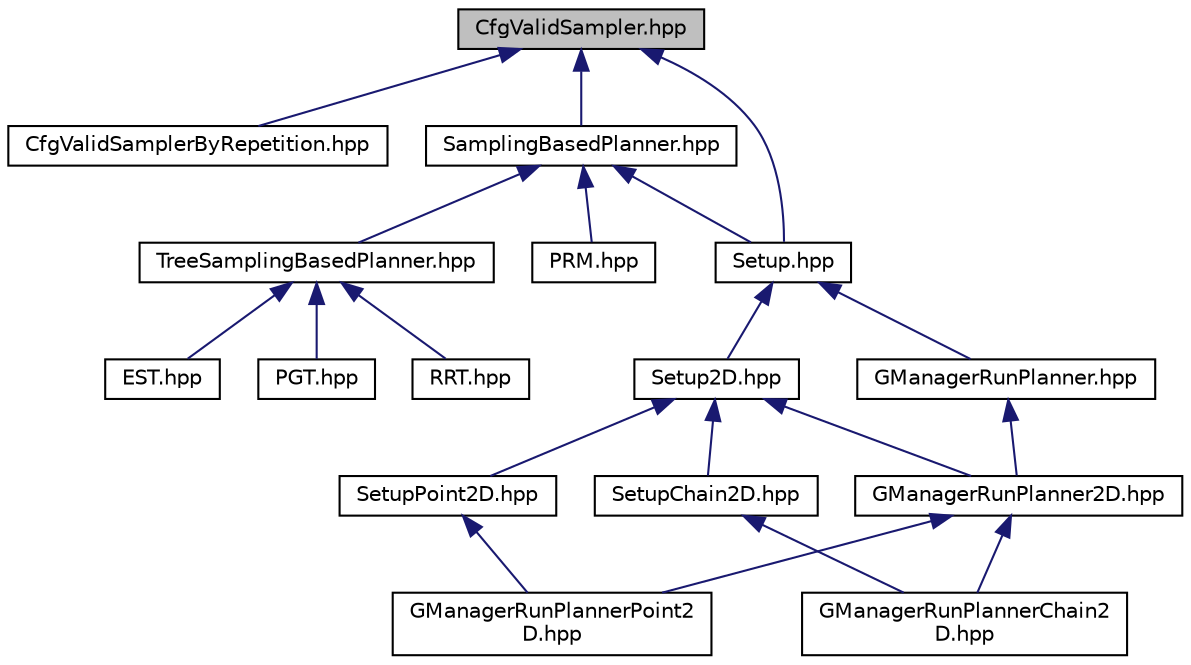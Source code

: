 digraph "CfgValidSampler.hpp"
{
  bgcolor="transparent";
  edge [fontname="Helvetica",fontsize="10",labelfontname="Helvetica",labelfontsize="10"];
  node [fontname="Helvetica",fontsize="10",shape=record];
  Node1 [label="CfgValidSampler.hpp",height=0.2,width=0.4,color="black", fillcolor="grey75", style="filled", fontcolor="black"];
  Node1 -> Node2 [dir="back",color="midnightblue",fontsize="10",style="solid",fontname="Helvetica"];
  Node2 [label="CfgValidSamplerByRepetition.hpp",height=0.2,width=0.4,color="black",URL="$CfgValidSamplerByRepetition_8hpp.html"];
  Node1 -> Node3 [dir="back",color="midnightblue",fontsize="10",style="solid",fontname="Helvetica"];
  Node3 [label="SamplingBasedPlanner.hpp",height=0.2,width=0.4,color="black",URL="$SamplingBasedPlanner_8hpp.html"];
  Node3 -> Node4 [dir="back",color="midnightblue",fontsize="10",style="solid",fontname="Helvetica"];
  Node4 [label="PRM.hpp",height=0.2,width=0.4,color="black",URL="$PRM_8hpp.html"];
  Node3 -> Node5 [dir="back",color="midnightblue",fontsize="10",style="solid",fontname="Helvetica"];
  Node5 [label="TreeSamplingBasedPlanner.hpp",height=0.2,width=0.4,color="black",URL="$TreeSamplingBasedPlanner_8hpp.html"];
  Node5 -> Node6 [dir="back",color="midnightblue",fontsize="10",style="solid",fontname="Helvetica"];
  Node6 [label="EST.hpp",height=0.2,width=0.4,color="black",URL="$EST_8hpp.html"];
  Node5 -> Node7 [dir="back",color="midnightblue",fontsize="10",style="solid",fontname="Helvetica"];
  Node7 [label="PGT.hpp",height=0.2,width=0.4,color="black",URL="$PGT_8hpp.html"];
  Node5 -> Node8 [dir="back",color="midnightblue",fontsize="10",style="solid",fontname="Helvetica"];
  Node8 [label="RRT.hpp",height=0.2,width=0.4,color="black",URL="$RRT_8hpp.html"];
  Node3 -> Node9 [dir="back",color="midnightblue",fontsize="10",style="solid",fontname="Helvetica"];
  Node9 [label="Setup.hpp",height=0.2,width=0.4,color="black",URL="$Setup_8hpp.html"];
  Node9 -> Node10 [dir="back",color="midnightblue",fontsize="10",style="solid",fontname="Helvetica"];
  Node10 [label="Setup2D.hpp",height=0.2,width=0.4,color="black",URL="$Setup2D_8hpp.html"];
  Node10 -> Node11 [dir="back",color="midnightblue",fontsize="10",style="solid",fontname="Helvetica"];
  Node11 [label="GManagerRunPlanner2D.hpp",height=0.2,width=0.4,color="black",URL="$GManagerRunPlanner2D_8hpp.html"];
  Node11 -> Node12 [dir="back",color="midnightblue",fontsize="10",style="solid",fontname="Helvetica"];
  Node12 [label="GManagerRunPlannerChain2\lD.hpp",height=0.2,width=0.4,color="black",URL="$GManagerRunPlannerChain2D_8hpp.html"];
  Node11 -> Node13 [dir="back",color="midnightblue",fontsize="10",style="solid",fontname="Helvetica"];
  Node13 [label="GManagerRunPlannerPoint2\lD.hpp",height=0.2,width=0.4,color="black",URL="$GManagerRunPlannerPoint2D_8hpp.html"];
  Node10 -> Node14 [dir="back",color="midnightblue",fontsize="10",style="solid",fontname="Helvetica"];
  Node14 [label="SetupChain2D.hpp",height=0.2,width=0.4,color="black",URL="$SetupChain2D_8hpp.html"];
  Node14 -> Node12 [dir="back",color="midnightblue",fontsize="10",style="solid",fontname="Helvetica"];
  Node10 -> Node15 [dir="back",color="midnightblue",fontsize="10",style="solid",fontname="Helvetica"];
  Node15 [label="SetupPoint2D.hpp",height=0.2,width=0.4,color="black",URL="$SetupPoint2D_8hpp.html"];
  Node15 -> Node13 [dir="back",color="midnightblue",fontsize="10",style="solid",fontname="Helvetica"];
  Node9 -> Node16 [dir="back",color="midnightblue",fontsize="10",style="solid",fontname="Helvetica"];
  Node16 [label="GManagerRunPlanner.hpp",height=0.2,width=0.4,color="black",URL="$GManagerRunPlanner_8hpp.html"];
  Node16 -> Node11 [dir="back",color="midnightblue",fontsize="10",style="solid",fontname="Helvetica"];
  Node1 -> Node9 [dir="back",color="midnightblue",fontsize="10",style="solid",fontname="Helvetica"];
}
